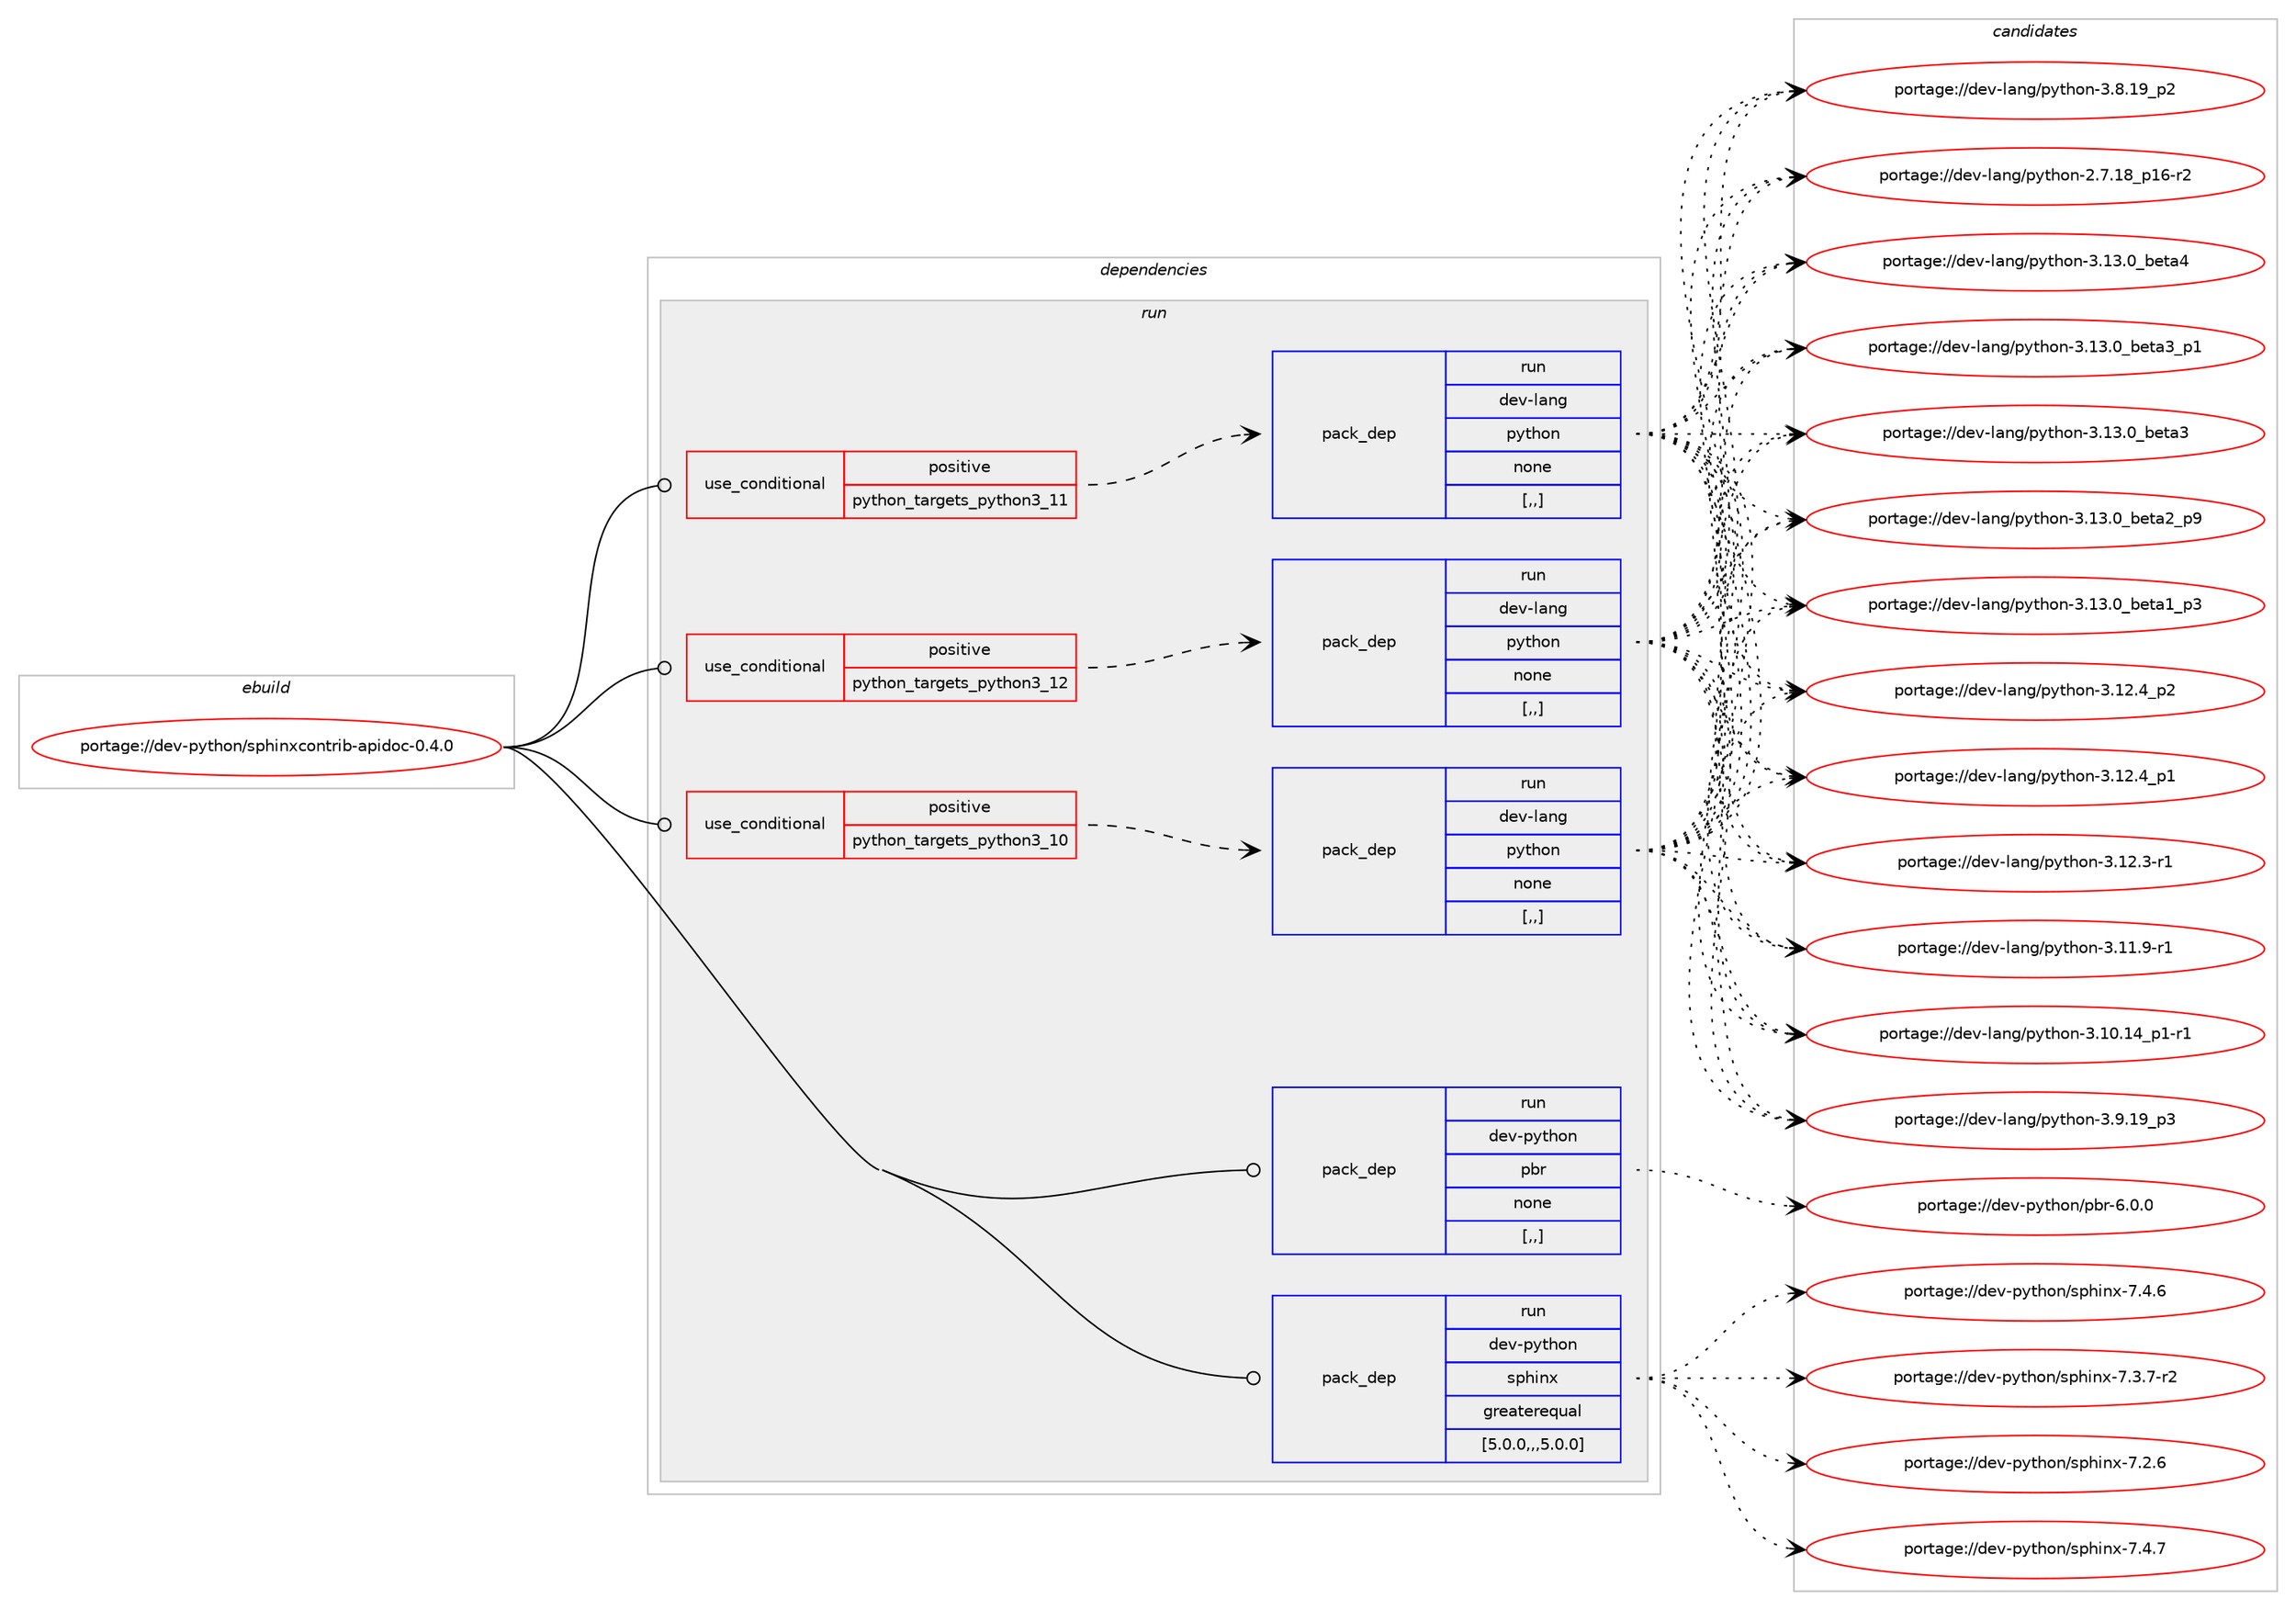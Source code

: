 digraph prolog {

# *************
# Graph options
# *************

newrank=true;
concentrate=true;
compound=true;
graph [rankdir=LR,fontname=Helvetica,fontsize=10,ranksep=1.5];#, ranksep=2.5, nodesep=0.2];
edge  [arrowhead=vee];
node  [fontname=Helvetica,fontsize=10];

# **********
# The ebuild
# **********

subgraph cluster_leftcol {
color=gray;
label=<<i>ebuild</i>>;
id [label="portage://dev-python/sphinxcontrib-apidoc-0.4.0", color=red, width=4, href="../dev-python/sphinxcontrib-apidoc-0.4.0.svg"];
}

# ****************
# The dependencies
# ****************

subgraph cluster_midcol {
color=gray;
label=<<i>dependencies</i>>;
subgraph cluster_compile {
fillcolor="#eeeeee";
style=filled;
label=<<i>compile</i>>;
}
subgraph cluster_compileandrun {
fillcolor="#eeeeee";
style=filled;
label=<<i>compile and run</i>>;
}
subgraph cluster_run {
fillcolor="#eeeeee";
style=filled;
label=<<i>run</i>>;
subgraph cond40196 {
dependency164961 [label=<<TABLE BORDER="0" CELLBORDER="1" CELLSPACING="0" CELLPADDING="4"><TR><TD ROWSPAN="3" CELLPADDING="10">use_conditional</TD></TR><TR><TD>positive</TD></TR><TR><TD>python_targets_python3_10</TD></TR></TABLE>>, shape=none, color=red];
subgraph pack123489 {
dependency164962 [label=<<TABLE BORDER="0" CELLBORDER="1" CELLSPACING="0" CELLPADDING="4" WIDTH="220"><TR><TD ROWSPAN="6" CELLPADDING="30">pack_dep</TD></TR><TR><TD WIDTH="110">run</TD></TR><TR><TD>dev-lang</TD></TR><TR><TD>python</TD></TR><TR><TD>none</TD></TR><TR><TD>[,,]</TD></TR></TABLE>>, shape=none, color=blue];
}
dependency164961:e -> dependency164962:w [weight=20,style="dashed",arrowhead="vee"];
}
id:e -> dependency164961:w [weight=20,style="solid",arrowhead="odot"];
subgraph cond40197 {
dependency164963 [label=<<TABLE BORDER="0" CELLBORDER="1" CELLSPACING="0" CELLPADDING="4"><TR><TD ROWSPAN="3" CELLPADDING="10">use_conditional</TD></TR><TR><TD>positive</TD></TR><TR><TD>python_targets_python3_11</TD></TR></TABLE>>, shape=none, color=red];
subgraph pack123490 {
dependency164964 [label=<<TABLE BORDER="0" CELLBORDER="1" CELLSPACING="0" CELLPADDING="4" WIDTH="220"><TR><TD ROWSPAN="6" CELLPADDING="30">pack_dep</TD></TR><TR><TD WIDTH="110">run</TD></TR><TR><TD>dev-lang</TD></TR><TR><TD>python</TD></TR><TR><TD>none</TD></TR><TR><TD>[,,]</TD></TR></TABLE>>, shape=none, color=blue];
}
dependency164963:e -> dependency164964:w [weight=20,style="dashed",arrowhead="vee"];
}
id:e -> dependency164963:w [weight=20,style="solid",arrowhead="odot"];
subgraph cond40198 {
dependency164965 [label=<<TABLE BORDER="0" CELLBORDER="1" CELLSPACING="0" CELLPADDING="4"><TR><TD ROWSPAN="3" CELLPADDING="10">use_conditional</TD></TR><TR><TD>positive</TD></TR><TR><TD>python_targets_python3_12</TD></TR></TABLE>>, shape=none, color=red];
subgraph pack123491 {
dependency164966 [label=<<TABLE BORDER="0" CELLBORDER="1" CELLSPACING="0" CELLPADDING="4" WIDTH="220"><TR><TD ROWSPAN="6" CELLPADDING="30">pack_dep</TD></TR><TR><TD WIDTH="110">run</TD></TR><TR><TD>dev-lang</TD></TR><TR><TD>python</TD></TR><TR><TD>none</TD></TR><TR><TD>[,,]</TD></TR></TABLE>>, shape=none, color=blue];
}
dependency164965:e -> dependency164966:w [weight=20,style="dashed",arrowhead="vee"];
}
id:e -> dependency164965:w [weight=20,style="solid",arrowhead="odot"];
subgraph pack123492 {
dependency164967 [label=<<TABLE BORDER="0" CELLBORDER="1" CELLSPACING="0" CELLPADDING="4" WIDTH="220"><TR><TD ROWSPAN="6" CELLPADDING="30">pack_dep</TD></TR><TR><TD WIDTH="110">run</TD></TR><TR><TD>dev-python</TD></TR><TR><TD>pbr</TD></TR><TR><TD>none</TD></TR><TR><TD>[,,]</TD></TR></TABLE>>, shape=none, color=blue];
}
id:e -> dependency164967:w [weight=20,style="solid",arrowhead="odot"];
subgraph pack123493 {
dependency164968 [label=<<TABLE BORDER="0" CELLBORDER="1" CELLSPACING="0" CELLPADDING="4" WIDTH="220"><TR><TD ROWSPAN="6" CELLPADDING="30">pack_dep</TD></TR><TR><TD WIDTH="110">run</TD></TR><TR><TD>dev-python</TD></TR><TR><TD>sphinx</TD></TR><TR><TD>greaterequal</TD></TR><TR><TD>[5.0.0,,,5.0.0]</TD></TR></TABLE>>, shape=none, color=blue];
}
id:e -> dependency164968:w [weight=20,style="solid",arrowhead="odot"];
}
}

# **************
# The candidates
# **************

subgraph cluster_choices {
rank=same;
color=gray;
label=<<i>candidates</i>>;

subgraph choice123489 {
color=black;
nodesep=1;
choice1001011184510897110103471121211161041111104551464951464895981011169752 [label="portage://dev-lang/python-3.13.0_beta4", color=red, width=4,href="../dev-lang/python-3.13.0_beta4.svg"];
choice10010111845108971101034711212111610411111045514649514648959810111697519511249 [label="portage://dev-lang/python-3.13.0_beta3_p1", color=red, width=4,href="../dev-lang/python-3.13.0_beta3_p1.svg"];
choice1001011184510897110103471121211161041111104551464951464895981011169751 [label="portage://dev-lang/python-3.13.0_beta3", color=red, width=4,href="../dev-lang/python-3.13.0_beta3.svg"];
choice10010111845108971101034711212111610411111045514649514648959810111697509511257 [label="portage://dev-lang/python-3.13.0_beta2_p9", color=red, width=4,href="../dev-lang/python-3.13.0_beta2_p9.svg"];
choice10010111845108971101034711212111610411111045514649514648959810111697499511251 [label="portage://dev-lang/python-3.13.0_beta1_p3", color=red, width=4,href="../dev-lang/python-3.13.0_beta1_p3.svg"];
choice100101118451089711010347112121116104111110455146495046529511250 [label="portage://dev-lang/python-3.12.4_p2", color=red, width=4,href="../dev-lang/python-3.12.4_p2.svg"];
choice100101118451089711010347112121116104111110455146495046529511249 [label="portage://dev-lang/python-3.12.4_p1", color=red, width=4,href="../dev-lang/python-3.12.4_p1.svg"];
choice100101118451089711010347112121116104111110455146495046514511449 [label="portage://dev-lang/python-3.12.3-r1", color=red, width=4,href="../dev-lang/python-3.12.3-r1.svg"];
choice100101118451089711010347112121116104111110455146494946574511449 [label="portage://dev-lang/python-3.11.9-r1", color=red, width=4,href="../dev-lang/python-3.11.9-r1.svg"];
choice100101118451089711010347112121116104111110455146494846495295112494511449 [label="portage://dev-lang/python-3.10.14_p1-r1", color=red, width=4,href="../dev-lang/python-3.10.14_p1-r1.svg"];
choice100101118451089711010347112121116104111110455146574649579511251 [label="portage://dev-lang/python-3.9.19_p3", color=red, width=4,href="../dev-lang/python-3.9.19_p3.svg"];
choice100101118451089711010347112121116104111110455146564649579511250 [label="portage://dev-lang/python-3.8.19_p2", color=red, width=4,href="../dev-lang/python-3.8.19_p2.svg"];
choice100101118451089711010347112121116104111110455046554649569511249544511450 [label="portage://dev-lang/python-2.7.18_p16-r2", color=red, width=4,href="../dev-lang/python-2.7.18_p16-r2.svg"];
dependency164962:e -> choice1001011184510897110103471121211161041111104551464951464895981011169752:w [style=dotted,weight="100"];
dependency164962:e -> choice10010111845108971101034711212111610411111045514649514648959810111697519511249:w [style=dotted,weight="100"];
dependency164962:e -> choice1001011184510897110103471121211161041111104551464951464895981011169751:w [style=dotted,weight="100"];
dependency164962:e -> choice10010111845108971101034711212111610411111045514649514648959810111697509511257:w [style=dotted,weight="100"];
dependency164962:e -> choice10010111845108971101034711212111610411111045514649514648959810111697499511251:w [style=dotted,weight="100"];
dependency164962:e -> choice100101118451089711010347112121116104111110455146495046529511250:w [style=dotted,weight="100"];
dependency164962:e -> choice100101118451089711010347112121116104111110455146495046529511249:w [style=dotted,weight="100"];
dependency164962:e -> choice100101118451089711010347112121116104111110455146495046514511449:w [style=dotted,weight="100"];
dependency164962:e -> choice100101118451089711010347112121116104111110455146494946574511449:w [style=dotted,weight="100"];
dependency164962:e -> choice100101118451089711010347112121116104111110455146494846495295112494511449:w [style=dotted,weight="100"];
dependency164962:e -> choice100101118451089711010347112121116104111110455146574649579511251:w [style=dotted,weight="100"];
dependency164962:e -> choice100101118451089711010347112121116104111110455146564649579511250:w [style=dotted,weight="100"];
dependency164962:e -> choice100101118451089711010347112121116104111110455046554649569511249544511450:w [style=dotted,weight="100"];
}
subgraph choice123490 {
color=black;
nodesep=1;
choice1001011184510897110103471121211161041111104551464951464895981011169752 [label="portage://dev-lang/python-3.13.0_beta4", color=red, width=4,href="../dev-lang/python-3.13.0_beta4.svg"];
choice10010111845108971101034711212111610411111045514649514648959810111697519511249 [label="portage://dev-lang/python-3.13.0_beta3_p1", color=red, width=4,href="../dev-lang/python-3.13.0_beta3_p1.svg"];
choice1001011184510897110103471121211161041111104551464951464895981011169751 [label="portage://dev-lang/python-3.13.0_beta3", color=red, width=4,href="../dev-lang/python-3.13.0_beta3.svg"];
choice10010111845108971101034711212111610411111045514649514648959810111697509511257 [label="portage://dev-lang/python-3.13.0_beta2_p9", color=red, width=4,href="../dev-lang/python-3.13.0_beta2_p9.svg"];
choice10010111845108971101034711212111610411111045514649514648959810111697499511251 [label="portage://dev-lang/python-3.13.0_beta1_p3", color=red, width=4,href="../dev-lang/python-3.13.0_beta1_p3.svg"];
choice100101118451089711010347112121116104111110455146495046529511250 [label="portage://dev-lang/python-3.12.4_p2", color=red, width=4,href="../dev-lang/python-3.12.4_p2.svg"];
choice100101118451089711010347112121116104111110455146495046529511249 [label="portage://dev-lang/python-3.12.4_p1", color=red, width=4,href="../dev-lang/python-3.12.4_p1.svg"];
choice100101118451089711010347112121116104111110455146495046514511449 [label="portage://dev-lang/python-3.12.3-r1", color=red, width=4,href="../dev-lang/python-3.12.3-r1.svg"];
choice100101118451089711010347112121116104111110455146494946574511449 [label="portage://dev-lang/python-3.11.9-r1", color=red, width=4,href="../dev-lang/python-3.11.9-r1.svg"];
choice100101118451089711010347112121116104111110455146494846495295112494511449 [label="portage://dev-lang/python-3.10.14_p1-r1", color=red, width=4,href="../dev-lang/python-3.10.14_p1-r1.svg"];
choice100101118451089711010347112121116104111110455146574649579511251 [label="portage://dev-lang/python-3.9.19_p3", color=red, width=4,href="../dev-lang/python-3.9.19_p3.svg"];
choice100101118451089711010347112121116104111110455146564649579511250 [label="portage://dev-lang/python-3.8.19_p2", color=red, width=4,href="../dev-lang/python-3.8.19_p2.svg"];
choice100101118451089711010347112121116104111110455046554649569511249544511450 [label="portage://dev-lang/python-2.7.18_p16-r2", color=red, width=4,href="../dev-lang/python-2.7.18_p16-r2.svg"];
dependency164964:e -> choice1001011184510897110103471121211161041111104551464951464895981011169752:w [style=dotted,weight="100"];
dependency164964:e -> choice10010111845108971101034711212111610411111045514649514648959810111697519511249:w [style=dotted,weight="100"];
dependency164964:e -> choice1001011184510897110103471121211161041111104551464951464895981011169751:w [style=dotted,weight="100"];
dependency164964:e -> choice10010111845108971101034711212111610411111045514649514648959810111697509511257:w [style=dotted,weight="100"];
dependency164964:e -> choice10010111845108971101034711212111610411111045514649514648959810111697499511251:w [style=dotted,weight="100"];
dependency164964:e -> choice100101118451089711010347112121116104111110455146495046529511250:w [style=dotted,weight="100"];
dependency164964:e -> choice100101118451089711010347112121116104111110455146495046529511249:w [style=dotted,weight="100"];
dependency164964:e -> choice100101118451089711010347112121116104111110455146495046514511449:w [style=dotted,weight="100"];
dependency164964:e -> choice100101118451089711010347112121116104111110455146494946574511449:w [style=dotted,weight="100"];
dependency164964:e -> choice100101118451089711010347112121116104111110455146494846495295112494511449:w [style=dotted,weight="100"];
dependency164964:e -> choice100101118451089711010347112121116104111110455146574649579511251:w [style=dotted,weight="100"];
dependency164964:e -> choice100101118451089711010347112121116104111110455146564649579511250:w [style=dotted,weight="100"];
dependency164964:e -> choice100101118451089711010347112121116104111110455046554649569511249544511450:w [style=dotted,weight="100"];
}
subgraph choice123491 {
color=black;
nodesep=1;
choice1001011184510897110103471121211161041111104551464951464895981011169752 [label="portage://dev-lang/python-3.13.0_beta4", color=red, width=4,href="../dev-lang/python-3.13.0_beta4.svg"];
choice10010111845108971101034711212111610411111045514649514648959810111697519511249 [label="portage://dev-lang/python-3.13.0_beta3_p1", color=red, width=4,href="../dev-lang/python-3.13.0_beta3_p1.svg"];
choice1001011184510897110103471121211161041111104551464951464895981011169751 [label="portage://dev-lang/python-3.13.0_beta3", color=red, width=4,href="../dev-lang/python-3.13.0_beta3.svg"];
choice10010111845108971101034711212111610411111045514649514648959810111697509511257 [label="portage://dev-lang/python-3.13.0_beta2_p9", color=red, width=4,href="../dev-lang/python-3.13.0_beta2_p9.svg"];
choice10010111845108971101034711212111610411111045514649514648959810111697499511251 [label="portage://dev-lang/python-3.13.0_beta1_p3", color=red, width=4,href="../dev-lang/python-3.13.0_beta1_p3.svg"];
choice100101118451089711010347112121116104111110455146495046529511250 [label="portage://dev-lang/python-3.12.4_p2", color=red, width=4,href="../dev-lang/python-3.12.4_p2.svg"];
choice100101118451089711010347112121116104111110455146495046529511249 [label="portage://dev-lang/python-3.12.4_p1", color=red, width=4,href="../dev-lang/python-3.12.4_p1.svg"];
choice100101118451089711010347112121116104111110455146495046514511449 [label="portage://dev-lang/python-3.12.3-r1", color=red, width=4,href="../dev-lang/python-3.12.3-r1.svg"];
choice100101118451089711010347112121116104111110455146494946574511449 [label="portage://dev-lang/python-3.11.9-r1", color=red, width=4,href="../dev-lang/python-3.11.9-r1.svg"];
choice100101118451089711010347112121116104111110455146494846495295112494511449 [label="portage://dev-lang/python-3.10.14_p1-r1", color=red, width=4,href="../dev-lang/python-3.10.14_p1-r1.svg"];
choice100101118451089711010347112121116104111110455146574649579511251 [label="portage://dev-lang/python-3.9.19_p3", color=red, width=4,href="../dev-lang/python-3.9.19_p3.svg"];
choice100101118451089711010347112121116104111110455146564649579511250 [label="portage://dev-lang/python-3.8.19_p2", color=red, width=4,href="../dev-lang/python-3.8.19_p2.svg"];
choice100101118451089711010347112121116104111110455046554649569511249544511450 [label="portage://dev-lang/python-2.7.18_p16-r2", color=red, width=4,href="../dev-lang/python-2.7.18_p16-r2.svg"];
dependency164966:e -> choice1001011184510897110103471121211161041111104551464951464895981011169752:w [style=dotted,weight="100"];
dependency164966:e -> choice10010111845108971101034711212111610411111045514649514648959810111697519511249:w [style=dotted,weight="100"];
dependency164966:e -> choice1001011184510897110103471121211161041111104551464951464895981011169751:w [style=dotted,weight="100"];
dependency164966:e -> choice10010111845108971101034711212111610411111045514649514648959810111697509511257:w [style=dotted,weight="100"];
dependency164966:e -> choice10010111845108971101034711212111610411111045514649514648959810111697499511251:w [style=dotted,weight="100"];
dependency164966:e -> choice100101118451089711010347112121116104111110455146495046529511250:w [style=dotted,weight="100"];
dependency164966:e -> choice100101118451089711010347112121116104111110455146495046529511249:w [style=dotted,weight="100"];
dependency164966:e -> choice100101118451089711010347112121116104111110455146495046514511449:w [style=dotted,weight="100"];
dependency164966:e -> choice100101118451089711010347112121116104111110455146494946574511449:w [style=dotted,weight="100"];
dependency164966:e -> choice100101118451089711010347112121116104111110455146494846495295112494511449:w [style=dotted,weight="100"];
dependency164966:e -> choice100101118451089711010347112121116104111110455146574649579511251:w [style=dotted,weight="100"];
dependency164966:e -> choice100101118451089711010347112121116104111110455146564649579511250:w [style=dotted,weight="100"];
dependency164966:e -> choice100101118451089711010347112121116104111110455046554649569511249544511450:w [style=dotted,weight="100"];
}
subgraph choice123492 {
color=black;
nodesep=1;
choice100101118451121211161041111104711298114455446484648 [label="portage://dev-python/pbr-6.0.0", color=red, width=4,href="../dev-python/pbr-6.0.0.svg"];
dependency164967:e -> choice100101118451121211161041111104711298114455446484648:w [style=dotted,weight="100"];
}
subgraph choice123493 {
color=black;
nodesep=1;
choice1001011184511212111610411111047115112104105110120455546524655 [label="portage://dev-python/sphinx-7.4.7", color=red, width=4,href="../dev-python/sphinx-7.4.7.svg"];
choice1001011184511212111610411111047115112104105110120455546524654 [label="portage://dev-python/sphinx-7.4.6", color=red, width=4,href="../dev-python/sphinx-7.4.6.svg"];
choice10010111845112121116104111110471151121041051101204555465146554511450 [label="portage://dev-python/sphinx-7.3.7-r2", color=red, width=4,href="../dev-python/sphinx-7.3.7-r2.svg"];
choice1001011184511212111610411111047115112104105110120455546504654 [label="portage://dev-python/sphinx-7.2.6", color=red, width=4,href="../dev-python/sphinx-7.2.6.svg"];
dependency164968:e -> choice1001011184511212111610411111047115112104105110120455546524655:w [style=dotted,weight="100"];
dependency164968:e -> choice1001011184511212111610411111047115112104105110120455546524654:w [style=dotted,weight="100"];
dependency164968:e -> choice10010111845112121116104111110471151121041051101204555465146554511450:w [style=dotted,weight="100"];
dependency164968:e -> choice1001011184511212111610411111047115112104105110120455546504654:w [style=dotted,weight="100"];
}
}

}
